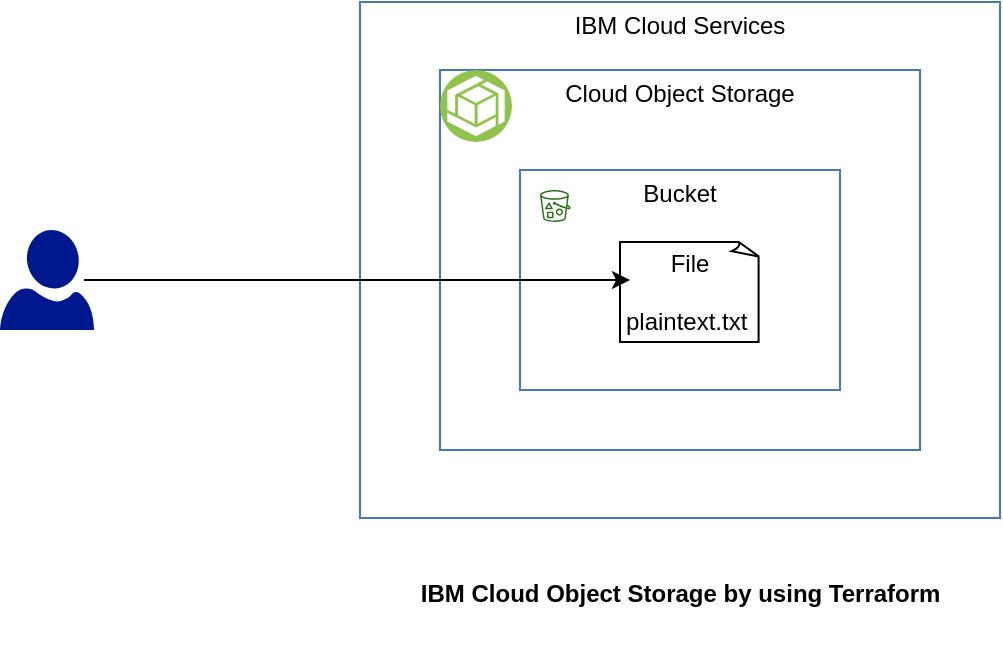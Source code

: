 <mxfile version="14.8.4" type="device"><diagram id="JbuVWzeI42s4SsgO4U1Z" name="Page-1"><mxGraphModel dx="1538" dy="797" grid="1" gridSize="10" guides="1" tooltips="1" connect="1" arrows="1" fold="1" page="1" pageScale="1" pageWidth="827" pageHeight="1169" math="0" shadow="0"><root><mxCell id="0"/><mxCell id="1" parent="0"/><mxCell id="aXh7OkL-6C1IxmAHzx_c-6" value="Bucket" style="fontStyle=0;verticalAlign=top;align=center;spacingTop=-2;fillColor=none;rounded=0;whiteSpace=wrap;html=1;strokeColor=#4376BB;strokeWidth=1;dashed=0;container=1;collapsible=0;expand=0;recursiveResize=0;" vertex="1" parent="1"><mxGeometry x="310" y="310" width="160" height="110" as="geometry"/></mxCell><mxCell id="aXh7OkL-6C1IxmAHzx_c-5" value="Cloud Object Storage" style="fontStyle=0;verticalAlign=top;align=center;spacingTop=-2;fillColor=none;rounded=0;whiteSpace=wrap;html=1;strokeColor=#4376BB;strokeWidth=1;dashed=0;container=1;collapsible=0;expand=0;recursiveResize=0;" vertex="1" parent="1"><mxGeometry x="270" y="260" width="240" height="190" as="geometry"/></mxCell><mxCell id="aXh7OkL-6C1IxmAHzx_c-3" value="IBM Cloud Services" style="fontStyle=0;verticalAlign=top;align=center;spacingTop=-2;fillColor=none;rounded=0;whiteSpace=wrap;html=1;strokeColor=#4376BB;strokeWidth=1;dashed=0;container=1;collapsible=0;expand=0;recursiveResize=0;" vertex="1" parent="1"><mxGeometry x="230" y="226" width="320" height="258" as="geometry"/></mxCell><mxCell id="aXh7OkL-6C1IxmAHzx_c-1" value="" style="aspect=fixed;perimeter=ellipsePerimeter;html=1;align=center;shadow=0;dashed=0;fontColor=#4277BB;labelBackgroundColor=#ffffff;fontSize=12;spacingTop=3;image;image=img/lib/ibm/vpc/ObjectStorage.svg;" vertex="1" parent="aXh7OkL-6C1IxmAHzx_c-3"><mxGeometry x="40" y="34" width="36" height="36" as="geometry"/></mxCell><mxCell id="aXh7OkL-6C1IxmAHzx_c-4" value="" style="outlineConnect=0;fontColor=#232F3E;gradientColor=none;fillColor=#277116;strokeColor=none;dashed=0;verticalLabelPosition=bottom;verticalAlign=top;align=center;html=1;fontSize=12;fontStyle=0;aspect=fixed;pointerEvents=1;shape=mxgraph.aws4.bucket_with_objects;" vertex="1" parent="aXh7OkL-6C1IxmAHzx_c-3"><mxGeometry x="90" y="94" width="15.38" height="16" as="geometry"/></mxCell><mxCell id="aXh7OkL-6C1IxmAHzx_c-7" value="File&lt;br&gt;&lt;br&gt;plaintext.txt&amp;nbsp;" style="whiteSpace=wrap;html=1;shape=mxgraph.basic.document" vertex="1" parent="aXh7OkL-6C1IxmAHzx_c-3"><mxGeometry x="130" y="120" width="70" height="50" as="geometry"/></mxCell><mxCell id="aXh7OkL-6C1IxmAHzx_c-8" style="edgeStyle=orthogonalEdgeStyle;rounded=0;orthogonalLoop=1;jettySize=auto;html=1;entryX=0.143;entryY=0.38;entryDx=0;entryDy=0;entryPerimeter=0;" edge="1" parent="1"><mxGeometry relative="1" as="geometry"><mxPoint x="92" y="365" as="sourcePoint"/><mxPoint x="365.01" y="365" as="targetPoint"/></mxGeometry></mxCell><mxCell id="aXh7OkL-6C1IxmAHzx_c-2" value="" style="aspect=fixed;pointerEvents=1;shadow=0;dashed=0;html=1;strokeColor=none;labelPosition=center;verticalLabelPosition=bottom;verticalAlign=top;align=center;fillColor=#00188D;shape=mxgraph.azure.user" vertex="1" parent="1"><mxGeometry x="50" y="340" width="47" height="50" as="geometry"/></mxCell><mxCell id="aXh7OkL-6C1IxmAHzx_c-9" value="&lt;b&gt;IBM Cloud Object Storage by using Terraform&amp;nbsp;&lt;/b&gt;" style="text;html=1;strokeColor=none;fillColor=none;align=center;verticalAlign=middle;whiteSpace=wrap;rounded=0;" vertex="1" parent="1"><mxGeometry x="242" y="497" width="300" height="50" as="geometry"/></mxCell></root></mxGraphModel></diagram></mxfile>